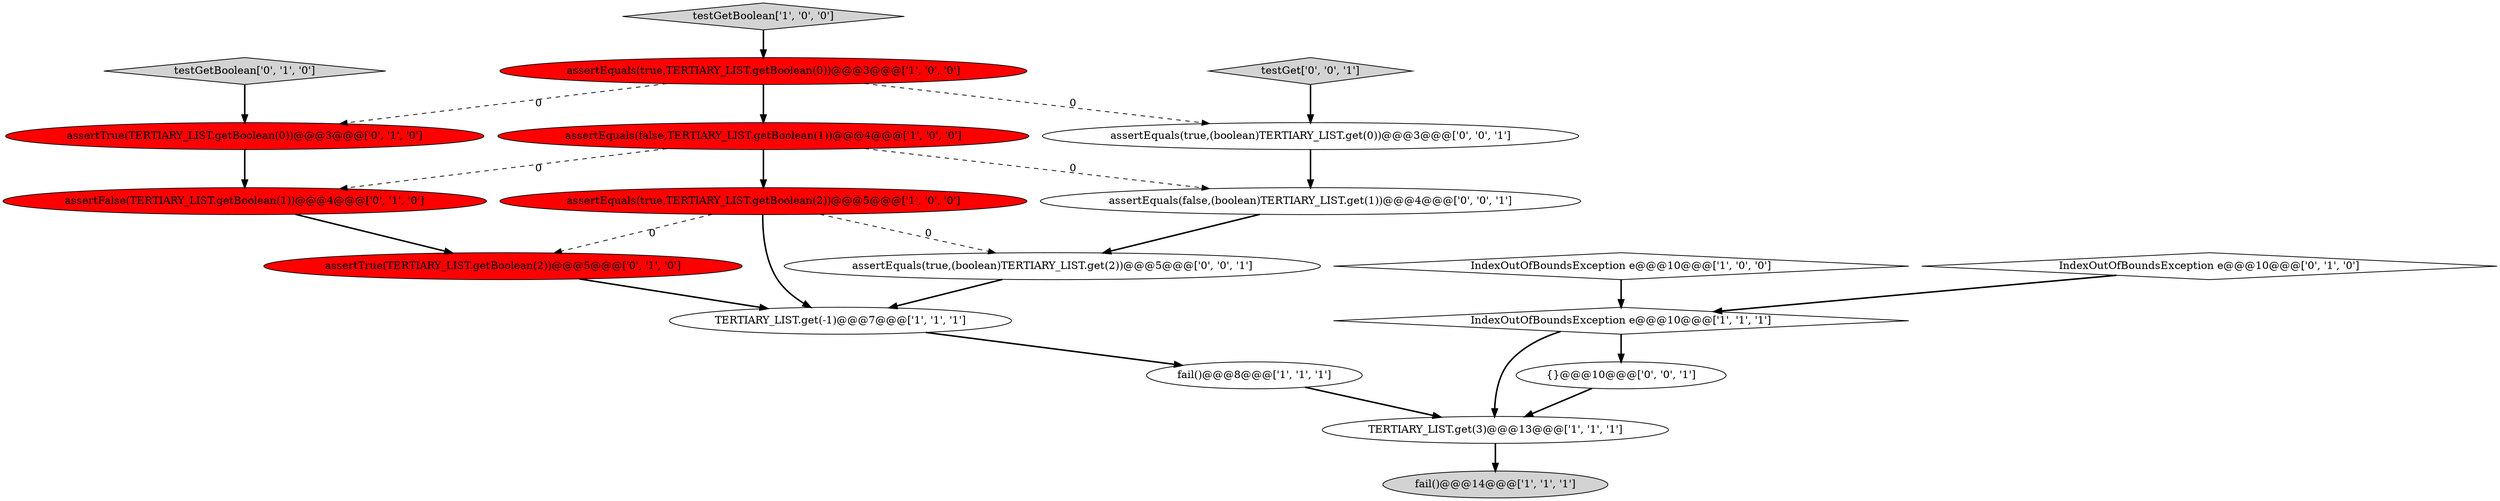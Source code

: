 digraph {
2 [style = filled, label = "fail()@@@8@@@['1', '1', '1']", fillcolor = white, shape = ellipse image = "AAA0AAABBB1BBB"];
4 [style = filled, label = "TERTIARY_LIST.get(-1)@@@7@@@['1', '1', '1']", fillcolor = white, shape = ellipse image = "AAA0AAABBB1BBB"];
3 [style = filled, label = "assertEquals(false,TERTIARY_LIST.getBoolean(1))@@@4@@@['1', '0', '0']", fillcolor = red, shape = ellipse image = "AAA1AAABBB1BBB"];
0 [style = filled, label = "fail()@@@14@@@['1', '1', '1']", fillcolor = lightgray, shape = ellipse image = "AAA0AAABBB1BBB"];
10 [style = filled, label = "IndexOutOfBoundsException e@@@10@@@['0', '1', '0']", fillcolor = white, shape = diamond image = "AAA0AAABBB2BBB"];
15 [style = filled, label = "assertEquals(false,(boolean)TERTIARY_LIST.get(1))@@@4@@@['0', '0', '1']", fillcolor = white, shape = ellipse image = "AAA0AAABBB3BBB"];
18 [style = filled, label = "assertEquals(true,(boolean)TERTIARY_LIST.get(0))@@@3@@@['0', '0', '1']", fillcolor = white, shape = ellipse image = "AAA0AAABBB3BBB"];
19 [style = filled, label = "{}@@@10@@@['0', '0', '1']", fillcolor = white, shape = ellipse image = "AAA0AAABBB3BBB"];
14 [style = filled, label = "assertTrue(TERTIARY_LIST.getBoolean(0))@@@3@@@['0', '1', '0']", fillcolor = red, shape = ellipse image = "AAA1AAABBB2BBB"];
9 [style = filled, label = "assertEquals(true,TERTIARY_LIST.getBoolean(0))@@@3@@@['1', '0', '0']", fillcolor = red, shape = ellipse image = "AAA1AAABBB1BBB"];
6 [style = filled, label = "TERTIARY_LIST.get(3)@@@13@@@['1', '1', '1']", fillcolor = white, shape = ellipse image = "AAA0AAABBB1BBB"];
17 [style = filled, label = "testGet['0', '0', '1']", fillcolor = lightgray, shape = diamond image = "AAA0AAABBB3BBB"];
7 [style = filled, label = "assertEquals(true,TERTIARY_LIST.getBoolean(2))@@@5@@@['1', '0', '0']", fillcolor = red, shape = ellipse image = "AAA1AAABBB1BBB"];
12 [style = filled, label = "assertTrue(TERTIARY_LIST.getBoolean(2))@@@5@@@['0', '1', '0']", fillcolor = red, shape = ellipse image = "AAA1AAABBB2BBB"];
13 [style = filled, label = "testGetBoolean['0', '1', '0']", fillcolor = lightgray, shape = diamond image = "AAA0AAABBB2BBB"];
1 [style = filled, label = "IndexOutOfBoundsException e@@@10@@@['1', '0', '0']", fillcolor = white, shape = diamond image = "AAA0AAABBB1BBB"];
8 [style = filled, label = "IndexOutOfBoundsException e@@@10@@@['1', '1', '1']", fillcolor = white, shape = diamond image = "AAA0AAABBB1BBB"];
11 [style = filled, label = "assertFalse(TERTIARY_LIST.getBoolean(1))@@@4@@@['0', '1', '0']", fillcolor = red, shape = ellipse image = "AAA1AAABBB2BBB"];
5 [style = filled, label = "testGetBoolean['1', '0', '0']", fillcolor = lightgray, shape = diamond image = "AAA0AAABBB1BBB"];
16 [style = filled, label = "assertEquals(true,(boolean)TERTIARY_LIST.get(2))@@@5@@@['0', '0', '1']", fillcolor = white, shape = ellipse image = "AAA0AAABBB3BBB"];
1->8 [style = bold, label=""];
5->9 [style = bold, label=""];
2->6 [style = bold, label=""];
8->19 [style = bold, label=""];
7->16 [style = dashed, label="0"];
9->18 [style = dashed, label="0"];
18->15 [style = bold, label=""];
8->6 [style = bold, label=""];
6->0 [style = bold, label=""];
11->12 [style = bold, label=""];
4->2 [style = bold, label=""];
7->4 [style = bold, label=""];
15->16 [style = bold, label=""];
19->6 [style = bold, label=""];
9->14 [style = dashed, label="0"];
10->8 [style = bold, label=""];
12->4 [style = bold, label=""];
3->7 [style = bold, label=""];
7->12 [style = dashed, label="0"];
3->15 [style = dashed, label="0"];
9->3 [style = bold, label=""];
16->4 [style = bold, label=""];
14->11 [style = bold, label=""];
13->14 [style = bold, label=""];
17->18 [style = bold, label=""];
3->11 [style = dashed, label="0"];
}
